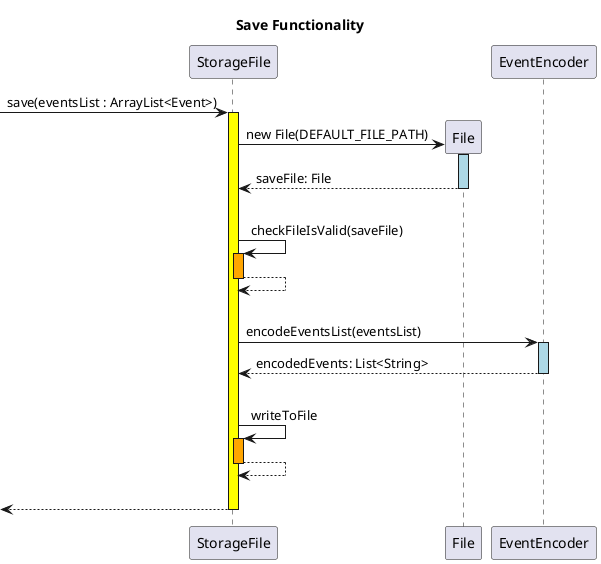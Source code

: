@startuml
title Save Functionality

-> StorageFile: save(eventsList : ArrayList<Event>)
activate StorageFile #yellow

create File
StorageFile -> File:new File(DEFAULT_FILE_PATH)
activate File #lightblue
return saveFile: File
|||
StorageFile -> StorageFile: checkFileIsValid(saveFile)
activate StorageFile #orange
return
|||
StorageFile -> EventEncoder: encodeEventsList(eventsList)
activate EventEncoder #lightblue
return encodedEvents: List<String>
|||
StorageFile -> StorageFile: writeToFile
activate StorageFile #orange
return
|||
return

@enduml